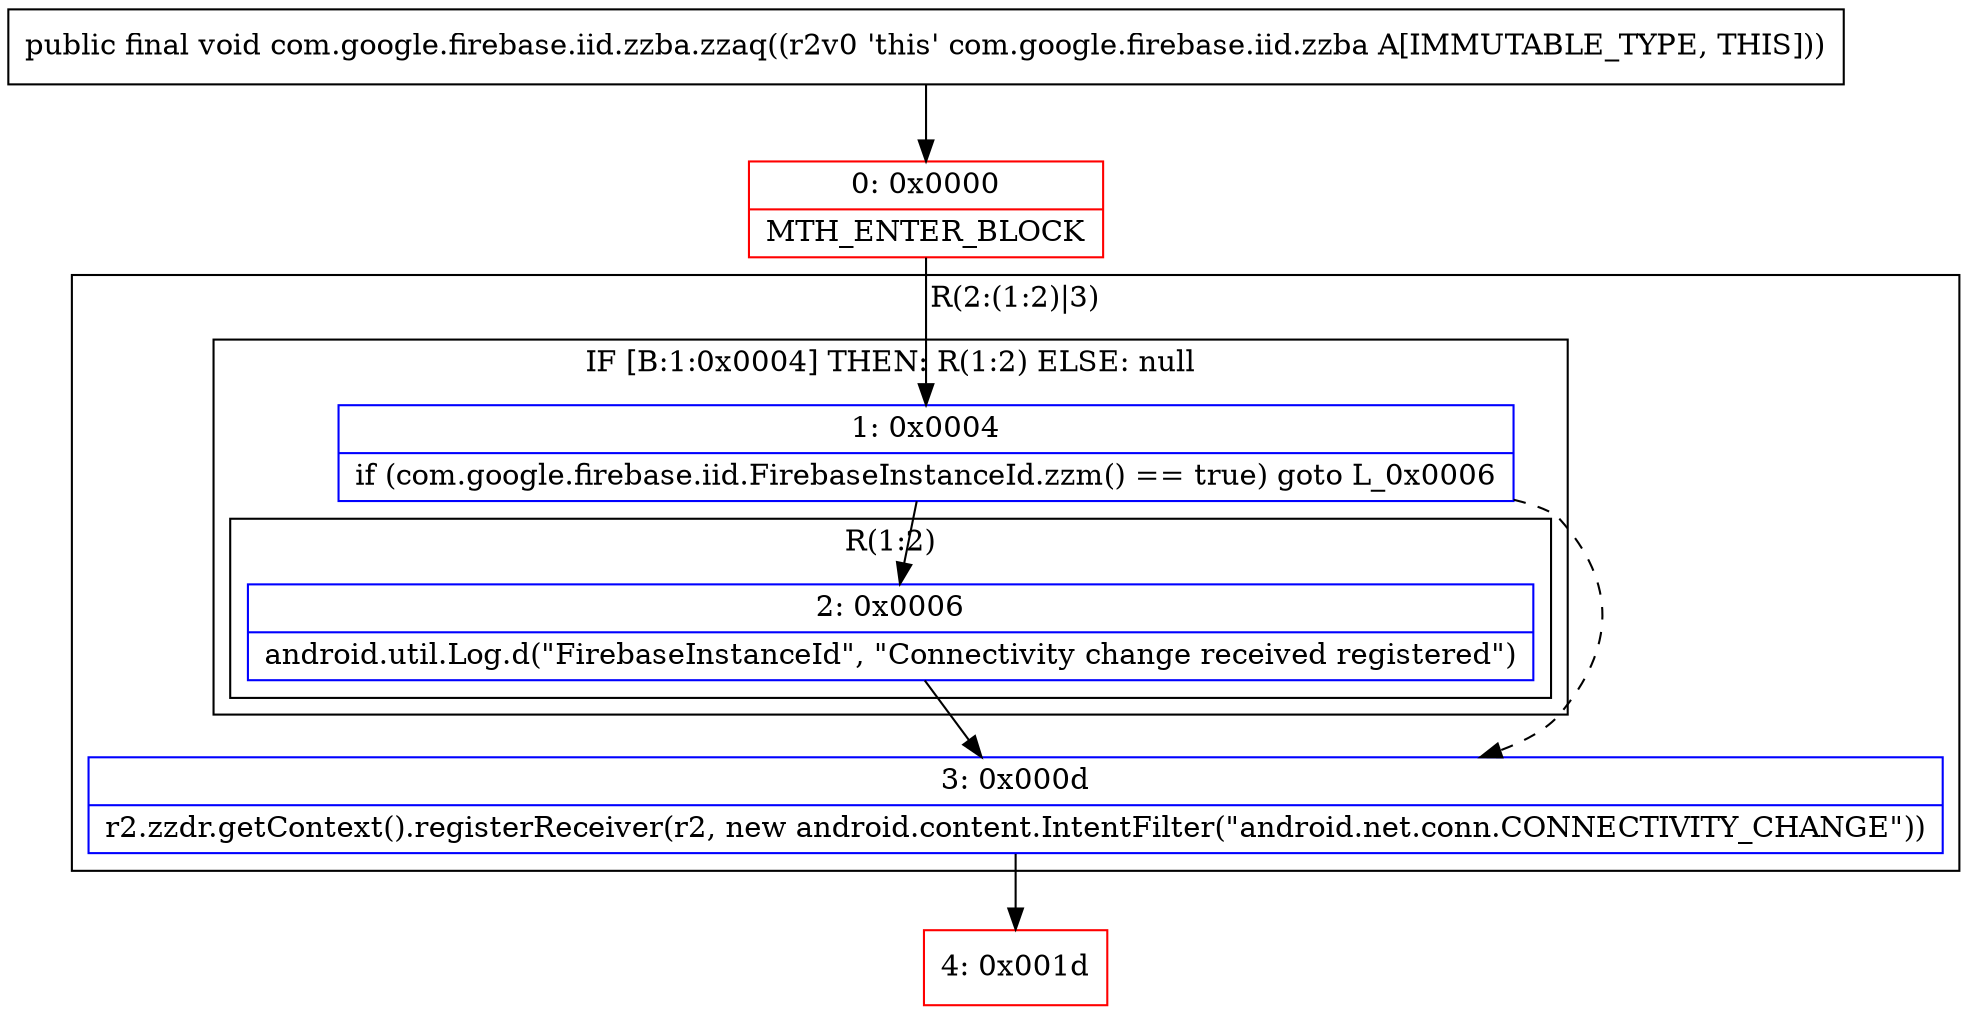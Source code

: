 digraph "CFG forcom.google.firebase.iid.zzba.zzaq()V" {
subgraph cluster_Region_2038513353 {
label = "R(2:(1:2)|3)";
node [shape=record,color=blue];
subgraph cluster_IfRegion_1774908798 {
label = "IF [B:1:0x0004] THEN: R(1:2) ELSE: null";
node [shape=record,color=blue];
Node_1 [shape=record,label="{1\:\ 0x0004|if (com.google.firebase.iid.FirebaseInstanceId.zzm() == true) goto L_0x0006\l}"];
subgraph cluster_Region_1245909807 {
label = "R(1:2)";
node [shape=record,color=blue];
Node_2 [shape=record,label="{2\:\ 0x0006|android.util.Log.d(\"FirebaseInstanceId\", \"Connectivity change received registered\")\l}"];
}
}
Node_3 [shape=record,label="{3\:\ 0x000d|r2.zzdr.getContext().registerReceiver(r2, new android.content.IntentFilter(\"android.net.conn.CONNECTIVITY_CHANGE\"))\l}"];
}
Node_0 [shape=record,color=red,label="{0\:\ 0x0000|MTH_ENTER_BLOCK\l}"];
Node_4 [shape=record,color=red,label="{4\:\ 0x001d}"];
MethodNode[shape=record,label="{public final void com.google.firebase.iid.zzba.zzaq((r2v0 'this' com.google.firebase.iid.zzba A[IMMUTABLE_TYPE, THIS])) }"];
MethodNode -> Node_0;
Node_1 -> Node_2;
Node_1 -> Node_3[style=dashed];
Node_2 -> Node_3;
Node_3 -> Node_4;
Node_0 -> Node_1;
}

